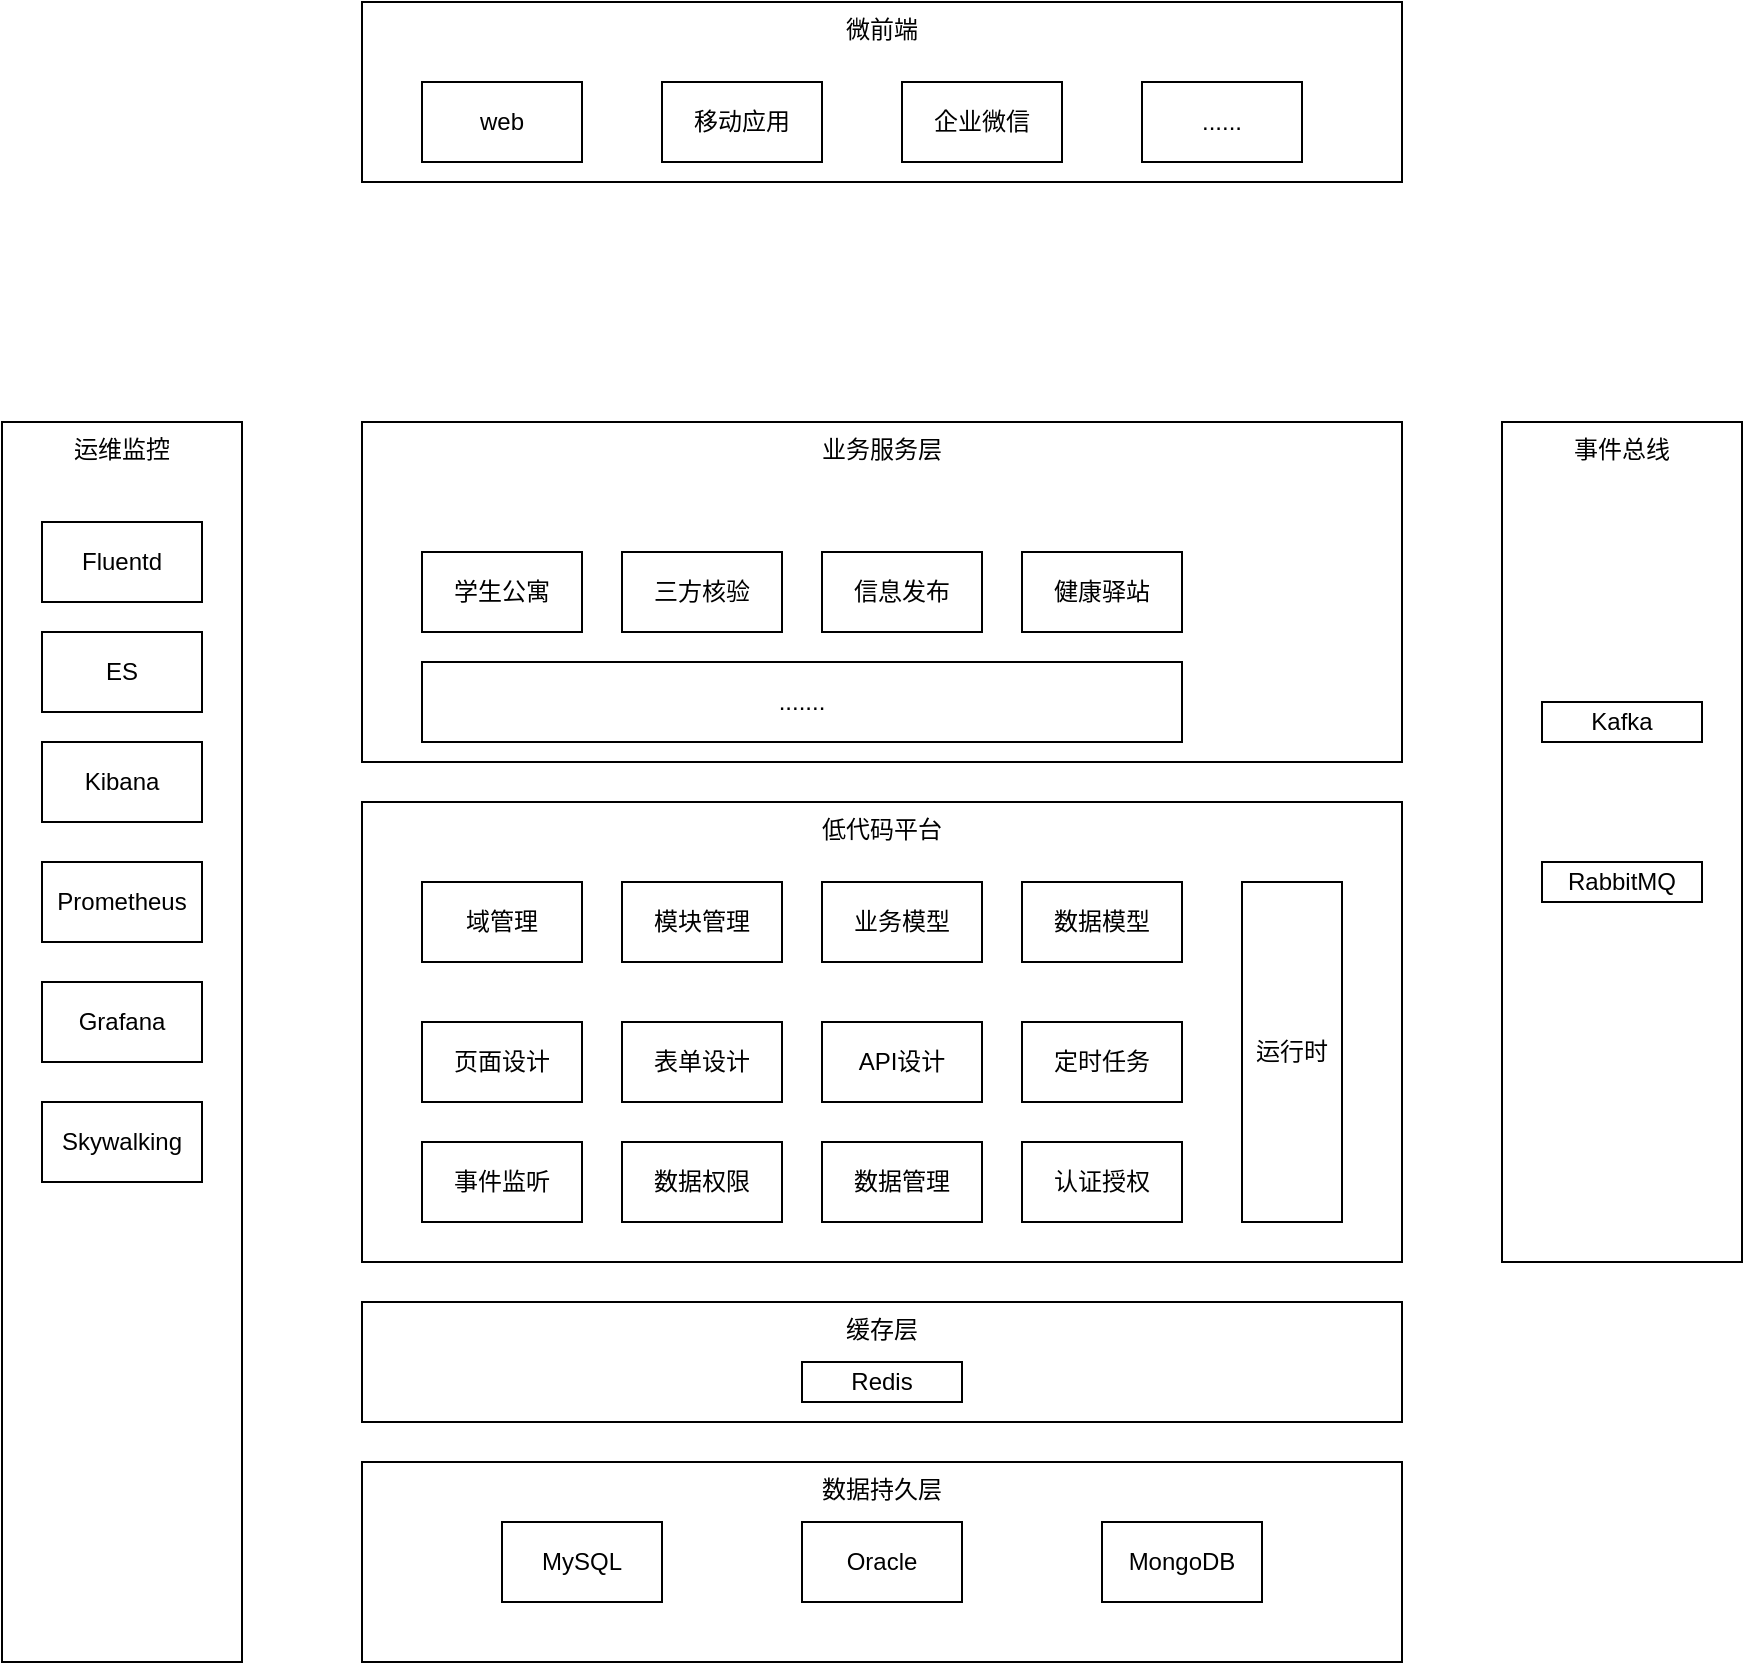 <mxfile version="24.2.3" type="github">
  <diagram name="第 1 页" id="q8hEzm-3ZmMBjOJgn9qx">
    <mxGraphModel dx="1886" dy="795" grid="1" gridSize="10" guides="1" tooltips="1" connect="1" arrows="1" fold="1" page="1" pageScale="1" pageWidth="3300" pageHeight="4681" math="0" shadow="0">
      <root>
        <mxCell id="0" />
        <mxCell id="1" parent="0" />
        <mxCell id="KOqdbeGSPdCPdFGqDDnY-3" value="业务服务层" style="rounded=0;whiteSpace=wrap;html=1;verticalAlign=top;" vertex="1" parent="1">
          <mxGeometry x="330" y="240" width="520" height="170" as="geometry" />
        </mxCell>
        <mxCell id="KOqdbeGSPdCPdFGqDDnY-4" value="学生公寓" style="rounded=0;whiteSpace=wrap;html=1;" vertex="1" parent="1">
          <mxGeometry x="360" y="305" width="80" height="40" as="geometry" />
        </mxCell>
        <mxCell id="KOqdbeGSPdCPdFGqDDnY-5" value="低代码平台" style="rounded=0;whiteSpace=wrap;html=1;verticalAlign=top;" vertex="1" parent="1">
          <mxGeometry x="330" y="430" width="520" height="230" as="geometry" />
        </mxCell>
        <mxCell id="KOqdbeGSPdCPdFGqDDnY-8" value="域管理" style="rounded=0;whiteSpace=wrap;html=1;" vertex="1" parent="1">
          <mxGeometry x="360" y="470" width="80" height="40" as="geometry" />
        </mxCell>
        <mxCell id="KOqdbeGSPdCPdFGqDDnY-9" value="模块管理" style="rounded=0;whiteSpace=wrap;html=1;" vertex="1" parent="1">
          <mxGeometry x="460" y="470" width="80" height="40" as="geometry" />
        </mxCell>
        <mxCell id="KOqdbeGSPdCPdFGqDDnY-10" value="业务模型" style="rounded=0;whiteSpace=wrap;html=1;" vertex="1" parent="1">
          <mxGeometry x="560" y="470" width="80" height="40" as="geometry" />
        </mxCell>
        <mxCell id="KOqdbeGSPdCPdFGqDDnY-11" value="数据模型" style="rounded=0;whiteSpace=wrap;html=1;" vertex="1" parent="1">
          <mxGeometry x="660" y="470" width="80" height="40" as="geometry" />
        </mxCell>
        <mxCell id="KOqdbeGSPdCPdFGqDDnY-12" value="页面设计" style="rounded=0;whiteSpace=wrap;html=1;" vertex="1" parent="1">
          <mxGeometry x="360" y="540" width="80" height="40" as="geometry" />
        </mxCell>
        <mxCell id="KOqdbeGSPdCPdFGqDDnY-13" value="表单设计" style="rounded=0;whiteSpace=wrap;html=1;" vertex="1" parent="1">
          <mxGeometry x="460" y="540" width="80" height="40" as="geometry" />
        </mxCell>
        <mxCell id="KOqdbeGSPdCPdFGqDDnY-14" value="API设计" style="rounded=0;whiteSpace=wrap;html=1;" vertex="1" parent="1">
          <mxGeometry x="560" y="540" width="80" height="40" as="geometry" />
        </mxCell>
        <mxCell id="KOqdbeGSPdCPdFGqDDnY-15" value="定时任务" style="rounded=0;whiteSpace=wrap;html=1;" vertex="1" parent="1">
          <mxGeometry x="660" y="540" width="80" height="40" as="geometry" />
        </mxCell>
        <mxCell id="KOqdbeGSPdCPdFGqDDnY-16" value="事件监听" style="rounded=0;whiteSpace=wrap;html=1;" vertex="1" parent="1">
          <mxGeometry x="360" y="600" width="80" height="40" as="geometry" />
        </mxCell>
        <mxCell id="KOqdbeGSPdCPdFGqDDnY-17" value="数据权限" style="rounded=0;whiteSpace=wrap;html=1;" vertex="1" parent="1">
          <mxGeometry x="460" y="600" width="80" height="40" as="geometry" />
        </mxCell>
        <mxCell id="KOqdbeGSPdCPdFGqDDnY-18" value="数据管理" style="rounded=0;whiteSpace=wrap;html=1;" vertex="1" parent="1">
          <mxGeometry x="560" y="600" width="80" height="40" as="geometry" />
        </mxCell>
        <mxCell id="KOqdbeGSPdCPdFGqDDnY-19" value="认证授权" style="rounded=0;whiteSpace=wrap;html=1;" vertex="1" parent="1">
          <mxGeometry x="660" y="600" width="80" height="40" as="geometry" />
        </mxCell>
        <mxCell id="KOqdbeGSPdCPdFGqDDnY-20" value="三方核验" style="rounded=0;whiteSpace=wrap;html=1;" vertex="1" parent="1">
          <mxGeometry x="460" y="305" width="80" height="40" as="geometry" />
        </mxCell>
        <mxCell id="KOqdbeGSPdCPdFGqDDnY-21" value="信息发布" style="rounded=0;whiteSpace=wrap;html=1;" vertex="1" parent="1">
          <mxGeometry x="560" y="305" width="80" height="40" as="geometry" />
        </mxCell>
        <mxCell id="KOqdbeGSPdCPdFGqDDnY-22" value="健康驿站" style="rounded=0;whiteSpace=wrap;html=1;" vertex="1" parent="1">
          <mxGeometry x="660" y="305" width="80" height="40" as="geometry" />
        </mxCell>
        <mxCell id="KOqdbeGSPdCPdFGqDDnY-23" value="......." style="rounded=0;whiteSpace=wrap;html=1;" vertex="1" parent="1">
          <mxGeometry x="360" y="360" width="380" height="40" as="geometry" />
        </mxCell>
        <mxCell id="KOqdbeGSPdCPdFGqDDnY-24" value="数据持久层" style="rounded=0;whiteSpace=wrap;html=1;verticalAlign=top;" vertex="1" parent="1">
          <mxGeometry x="330" y="760" width="520" height="100" as="geometry" />
        </mxCell>
        <mxCell id="KOqdbeGSPdCPdFGqDDnY-25" value="MySQL" style="rounded=0;whiteSpace=wrap;html=1;" vertex="1" parent="1">
          <mxGeometry x="400" y="790" width="80" height="40" as="geometry" />
        </mxCell>
        <mxCell id="KOqdbeGSPdCPdFGqDDnY-26" value="Oracle" style="rounded=0;whiteSpace=wrap;html=1;" vertex="1" parent="1">
          <mxGeometry x="550" y="790" width="80" height="40" as="geometry" />
        </mxCell>
        <mxCell id="KOqdbeGSPdCPdFGqDDnY-27" value="MongoDB" style="rounded=0;whiteSpace=wrap;html=1;" vertex="1" parent="1">
          <mxGeometry x="700" y="790" width="80" height="40" as="geometry" />
        </mxCell>
        <mxCell id="KOqdbeGSPdCPdFGqDDnY-29" value="缓存层" style="rounded=0;whiteSpace=wrap;html=1;verticalAlign=top;" vertex="1" parent="1">
          <mxGeometry x="330" y="680" width="520" height="60" as="geometry" />
        </mxCell>
        <mxCell id="KOqdbeGSPdCPdFGqDDnY-30" value="Redis" style="rounded=0;whiteSpace=wrap;html=1;" vertex="1" parent="1">
          <mxGeometry x="550" y="710" width="80" height="20" as="geometry" />
        </mxCell>
        <mxCell id="KOqdbeGSPdCPdFGqDDnY-31" value="运行时" style="rounded=0;whiteSpace=wrap;html=1;" vertex="1" parent="1">
          <mxGeometry x="770" y="470" width="50" height="170" as="geometry" />
        </mxCell>
        <mxCell id="KOqdbeGSPdCPdFGqDDnY-37" value="运维监控" style="rounded=0;whiteSpace=wrap;html=1;verticalAlign=top;" vertex="1" parent="1">
          <mxGeometry x="150" y="240" width="120" height="620" as="geometry" />
        </mxCell>
        <mxCell id="KOqdbeGSPdCPdFGqDDnY-38" value="Fluentd" style="rounded=0;whiteSpace=wrap;html=1;" vertex="1" parent="1">
          <mxGeometry x="170" y="290" width="80" height="40" as="geometry" />
        </mxCell>
        <mxCell id="KOqdbeGSPdCPdFGqDDnY-39" value="ES" style="rounded=0;whiteSpace=wrap;html=1;" vertex="1" parent="1">
          <mxGeometry x="170" y="345" width="80" height="40" as="geometry" />
        </mxCell>
        <mxCell id="KOqdbeGSPdCPdFGqDDnY-40" value="Kibana" style="rounded=0;whiteSpace=wrap;html=1;" vertex="1" parent="1">
          <mxGeometry x="170" y="400" width="80" height="40" as="geometry" />
        </mxCell>
        <mxCell id="KOqdbeGSPdCPdFGqDDnY-41" value="Prometheus" style="rounded=0;whiteSpace=wrap;html=1;" vertex="1" parent="1">
          <mxGeometry x="170" y="460" width="80" height="40" as="geometry" />
        </mxCell>
        <mxCell id="KOqdbeGSPdCPdFGqDDnY-44" value="Grafana" style="rounded=0;whiteSpace=wrap;html=1;" vertex="1" parent="1">
          <mxGeometry x="170" y="520" width="80" height="40" as="geometry" />
        </mxCell>
        <mxCell id="KOqdbeGSPdCPdFGqDDnY-45" value="Skywalking" style="rounded=0;whiteSpace=wrap;html=1;" vertex="1" parent="1">
          <mxGeometry x="170" y="580" width="80" height="40" as="geometry" />
        </mxCell>
        <mxCell id="KOqdbeGSPdCPdFGqDDnY-46" value="事件总线" style="rounded=0;whiteSpace=wrap;html=1;verticalAlign=top;" vertex="1" parent="1">
          <mxGeometry x="900" y="240" width="120" height="420" as="geometry" />
        </mxCell>
        <mxCell id="KOqdbeGSPdCPdFGqDDnY-47" value="Kafka" style="rounded=0;whiteSpace=wrap;html=1;" vertex="1" parent="1">
          <mxGeometry x="920" y="380" width="80" height="20" as="geometry" />
        </mxCell>
        <mxCell id="KOqdbeGSPdCPdFGqDDnY-48" value="RabbitMQ" style="rounded=0;whiteSpace=wrap;html=1;" vertex="1" parent="1">
          <mxGeometry x="920" y="460" width="80" height="20" as="geometry" />
        </mxCell>
        <mxCell id="KOqdbeGSPdCPdFGqDDnY-49" value="微前端" style="rounded=0;whiteSpace=wrap;html=1;verticalAlign=top;" vertex="1" parent="1">
          <mxGeometry x="330" y="30" width="520" height="90" as="geometry" />
        </mxCell>
        <mxCell id="KOqdbeGSPdCPdFGqDDnY-50" value="web" style="rounded=0;whiteSpace=wrap;html=1;" vertex="1" parent="1">
          <mxGeometry x="360" y="70" width="80" height="40" as="geometry" />
        </mxCell>
        <mxCell id="KOqdbeGSPdCPdFGqDDnY-51" value="移动应用" style="rounded=0;whiteSpace=wrap;html=1;" vertex="1" parent="1">
          <mxGeometry x="480" y="70" width="80" height="40" as="geometry" />
        </mxCell>
        <mxCell id="KOqdbeGSPdCPdFGqDDnY-52" value="企业微信" style="rounded=0;whiteSpace=wrap;html=1;" vertex="1" parent="1">
          <mxGeometry x="600" y="70" width="80" height="40" as="geometry" />
        </mxCell>
        <mxCell id="KOqdbeGSPdCPdFGqDDnY-53" value="......" style="rounded=0;whiteSpace=wrap;html=1;" vertex="1" parent="1">
          <mxGeometry x="720" y="70" width="80" height="40" as="geometry" />
        </mxCell>
      </root>
    </mxGraphModel>
  </diagram>
</mxfile>
